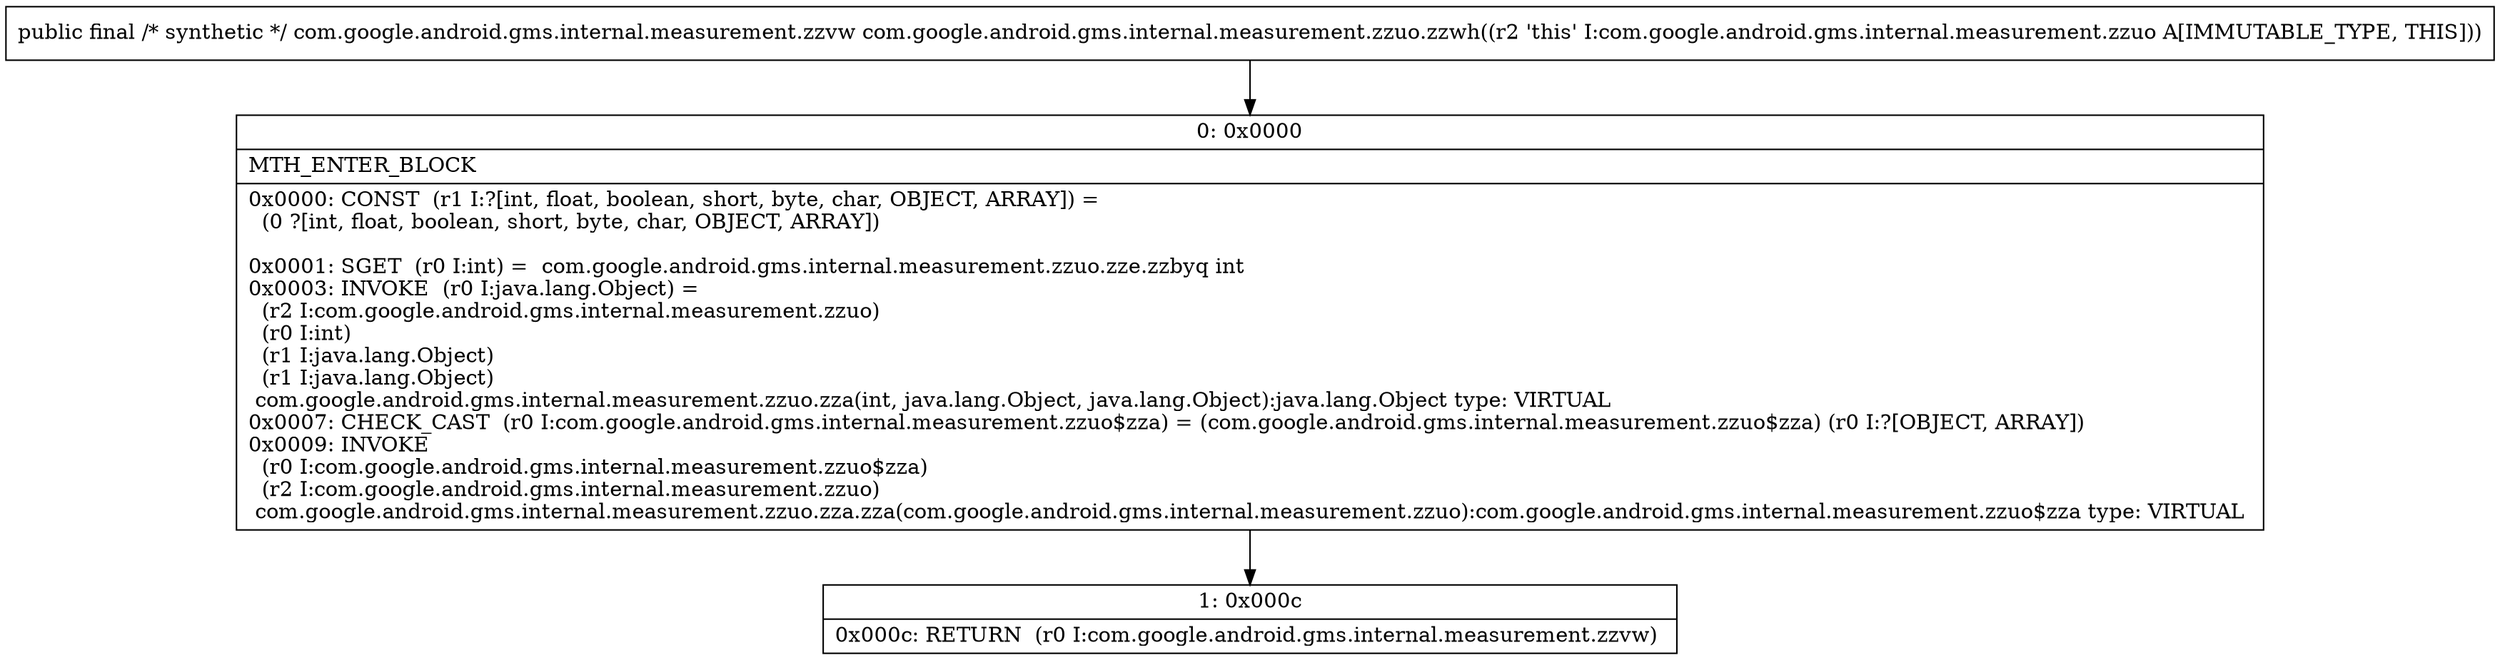 digraph "CFG forcom.google.android.gms.internal.measurement.zzuo.zzwh()Lcom\/google\/android\/gms\/internal\/measurement\/zzvw;" {
Node_0 [shape=record,label="{0\:\ 0x0000|MTH_ENTER_BLOCK\l|0x0000: CONST  (r1 I:?[int, float, boolean, short, byte, char, OBJECT, ARRAY]) = \l  (0 ?[int, float, boolean, short, byte, char, OBJECT, ARRAY])\l \l0x0001: SGET  (r0 I:int) =  com.google.android.gms.internal.measurement.zzuo.zze.zzbyq int \l0x0003: INVOKE  (r0 I:java.lang.Object) = \l  (r2 I:com.google.android.gms.internal.measurement.zzuo)\l  (r0 I:int)\l  (r1 I:java.lang.Object)\l  (r1 I:java.lang.Object)\l com.google.android.gms.internal.measurement.zzuo.zza(int, java.lang.Object, java.lang.Object):java.lang.Object type: VIRTUAL \l0x0007: CHECK_CAST  (r0 I:com.google.android.gms.internal.measurement.zzuo$zza) = (com.google.android.gms.internal.measurement.zzuo$zza) (r0 I:?[OBJECT, ARRAY]) \l0x0009: INVOKE  \l  (r0 I:com.google.android.gms.internal.measurement.zzuo$zza)\l  (r2 I:com.google.android.gms.internal.measurement.zzuo)\l com.google.android.gms.internal.measurement.zzuo.zza.zza(com.google.android.gms.internal.measurement.zzuo):com.google.android.gms.internal.measurement.zzuo$zza type: VIRTUAL \l}"];
Node_1 [shape=record,label="{1\:\ 0x000c|0x000c: RETURN  (r0 I:com.google.android.gms.internal.measurement.zzvw) \l}"];
MethodNode[shape=record,label="{public final \/* synthetic *\/ com.google.android.gms.internal.measurement.zzvw com.google.android.gms.internal.measurement.zzuo.zzwh((r2 'this' I:com.google.android.gms.internal.measurement.zzuo A[IMMUTABLE_TYPE, THIS])) }"];
MethodNode -> Node_0;
Node_0 -> Node_1;
}

